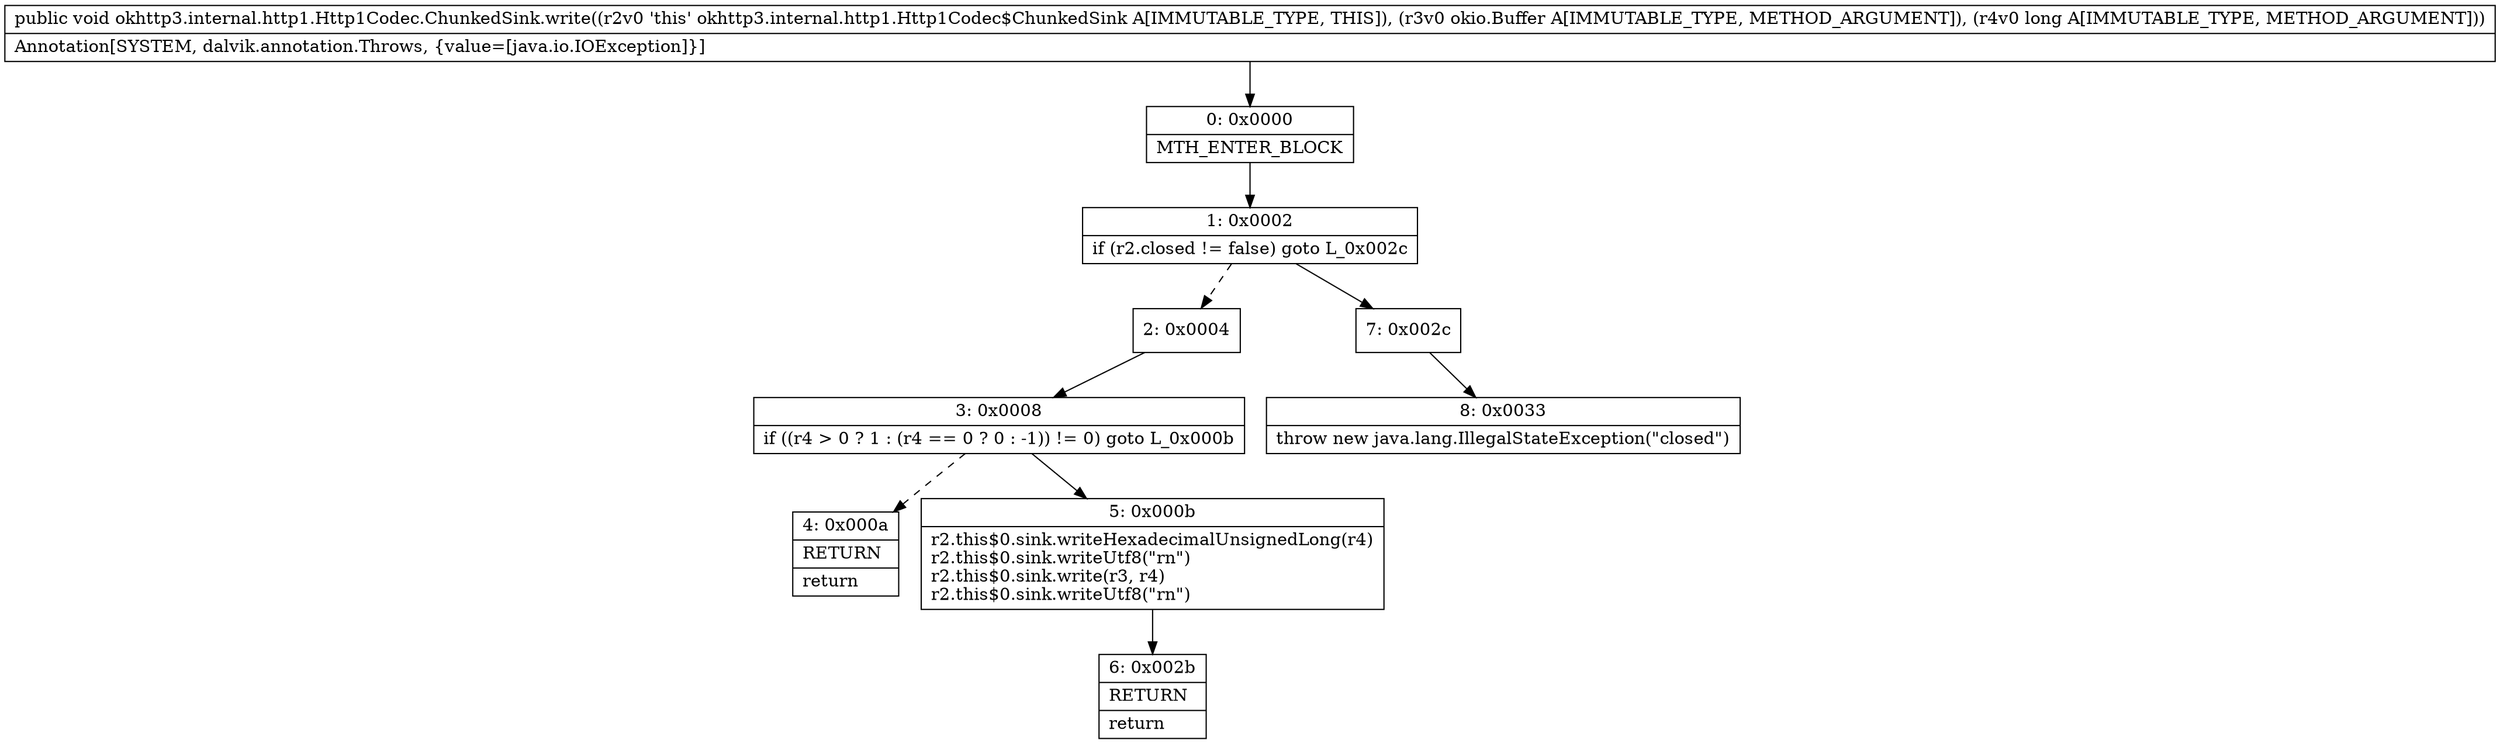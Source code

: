 digraph "CFG forokhttp3.internal.http1.Http1Codec.ChunkedSink.write(Lokio\/Buffer;J)V" {
Node_0 [shape=record,label="{0\:\ 0x0000|MTH_ENTER_BLOCK\l}"];
Node_1 [shape=record,label="{1\:\ 0x0002|if (r2.closed != false) goto L_0x002c\l}"];
Node_2 [shape=record,label="{2\:\ 0x0004}"];
Node_3 [shape=record,label="{3\:\ 0x0008|if ((r4 \> 0 ? 1 : (r4 == 0 ? 0 : \-1)) != 0) goto L_0x000b\l}"];
Node_4 [shape=record,label="{4\:\ 0x000a|RETURN\l|return\l}"];
Node_5 [shape=record,label="{5\:\ 0x000b|r2.this$0.sink.writeHexadecimalUnsignedLong(r4)\lr2.this$0.sink.writeUtf8(\"rn\")\lr2.this$0.sink.write(r3, r4)\lr2.this$0.sink.writeUtf8(\"rn\")\l}"];
Node_6 [shape=record,label="{6\:\ 0x002b|RETURN\l|return\l}"];
Node_7 [shape=record,label="{7\:\ 0x002c}"];
Node_8 [shape=record,label="{8\:\ 0x0033|throw new java.lang.IllegalStateException(\"closed\")\l}"];
MethodNode[shape=record,label="{public void okhttp3.internal.http1.Http1Codec.ChunkedSink.write((r2v0 'this' okhttp3.internal.http1.Http1Codec$ChunkedSink A[IMMUTABLE_TYPE, THIS]), (r3v0 okio.Buffer A[IMMUTABLE_TYPE, METHOD_ARGUMENT]), (r4v0 long A[IMMUTABLE_TYPE, METHOD_ARGUMENT]))  | Annotation[SYSTEM, dalvik.annotation.Throws, \{value=[java.io.IOException]\}]\l}"];
MethodNode -> Node_0;
Node_0 -> Node_1;
Node_1 -> Node_2[style=dashed];
Node_1 -> Node_7;
Node_2 -> Node_3;
Node_3 -> Node_4[style=dashed];
Node_3 -> Node_5;
Node_5 -> Node_6;
Node_7 -> Node_8;
}

